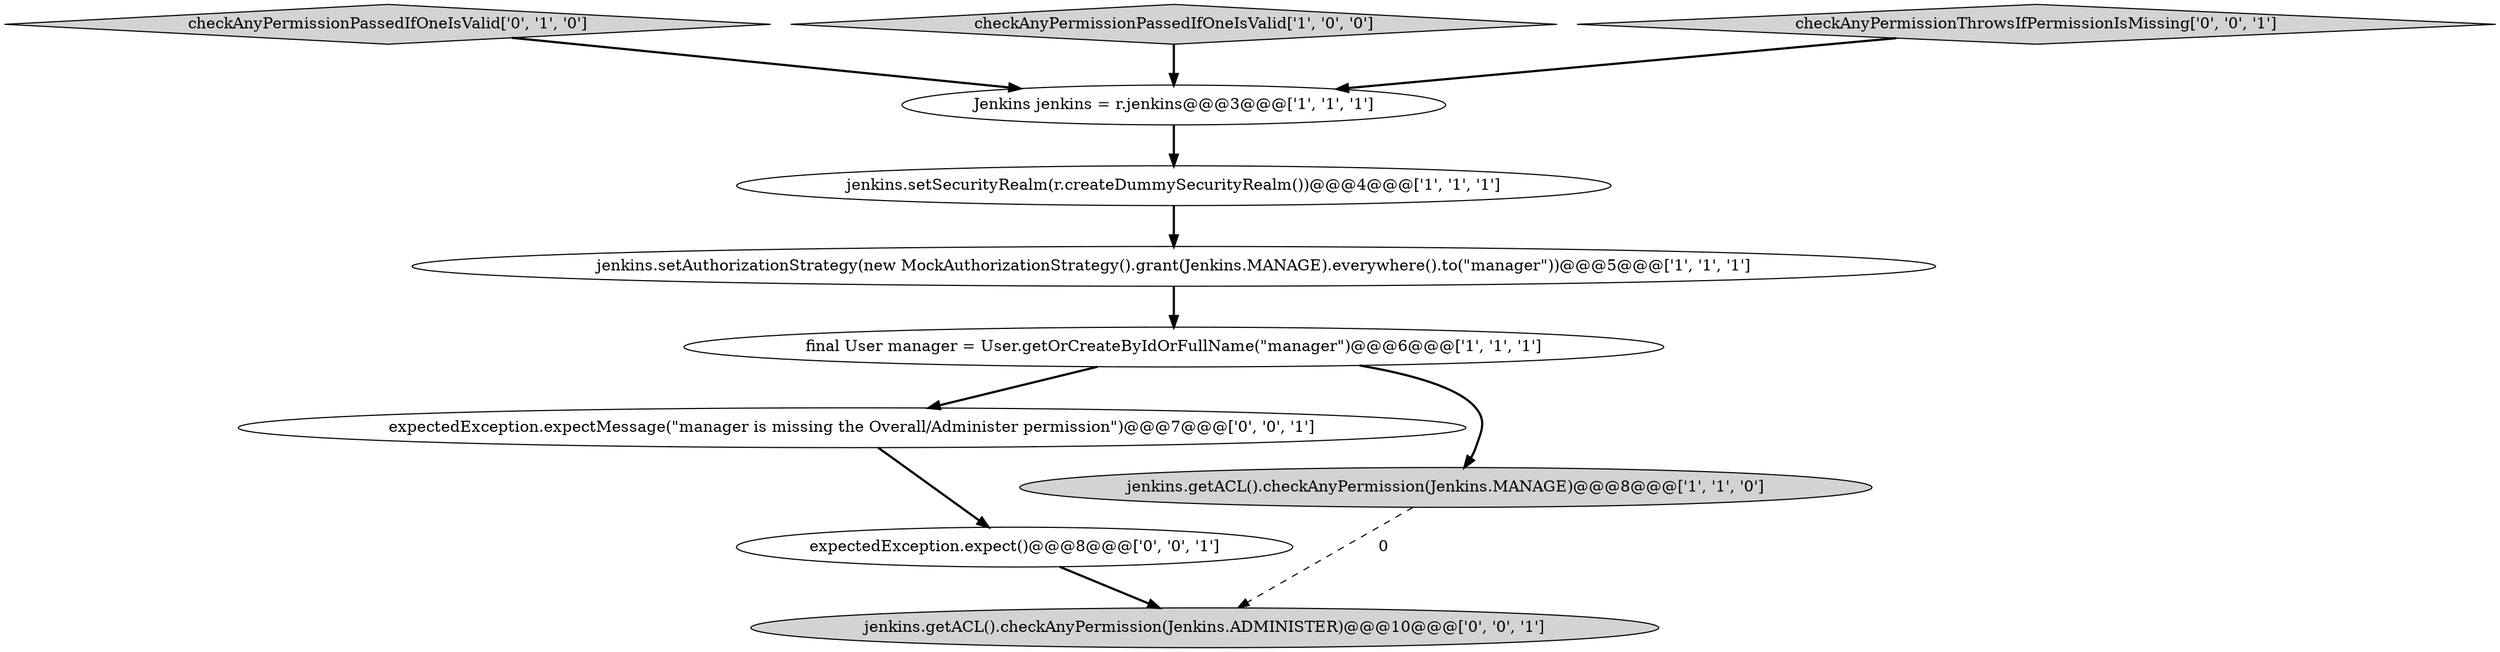 digraph {
10 [style = filled, label = "expectedException.expectMessage(\"manager is missing the Overall/Administer permission\")@@@7@@@['0', '0', '1']", fillcolor = white, shape = ellipse image = "AAA0AAABBB3BBB"];
5 [style = filled, label = "jenkins.getACL().checkAnyPermission(Jenkins.MANAGE)@@@8@@@['1', '1', '0']", fillcolor = lightgray, shape = ellipse image = "AAA0AAABBB1BBB"];
3 [style = filled, label = "final User manager = User.getOrCreateByIdOrFullName(\"manager\")@@@6@@@['1', '1', '1']", fillcolor = white, shape = ellipse image = "AAA0AAABBB1BBB"];
2 [style = filled, label = "jenkins.setAuthorizationStrategy(new MockAuthorizationStrategy().grant(Jenkins.MANAGE).everywhere().to(\"manager\"))@@@5@@@['1', '1', '1']", fillcolor = white, shape = ellipse image = "AAA0AAABBB1BBB"];
6 [style = filled, label = "checkAnyPermissionPassedIfOneIsValid['0', '1', '0']", fillcolor = lightgray, shape = diamond image = "AAA0AAABBB2BBB"];
7 [style = filled, label = "expectedException.expect()@@@8@@@['0', '0', '1']", fillcolor = white, shape = ellipse image = "AAA0AAABBB3BBB"];
1 [style = filled, label = "Jenkins jenkins = r.jenkins@@@3@@@['1', '1', '1']", fillcolor = white, shape = ellipse image = "AAA0AAABBB1BBB"];
0 [style = filled, label = "checkAnyPermissionPassedIfOneIsValid['1', '0', '0']", fillcolor = lightgray, shape = diamond image = "AAA0AAABBB1BBB"];
8 [style = filled, label = "jenkins.getACL().checkAnyPermission(Jenkins.ADMINISTER)@@@10@@@['0', '0', '1']", fillcolor = lightgray, shape = ellipse image = "AAA0AAABBB3BBB"];
4 [style = filled, label = "jenkins.setSecurityRealm(r.createDummySecurityRealm())@@@4@@@['1', '1', '1']", fillcolor = white, shape = ellipse image = "AAA0AAABBB1BBB"];
9 [style = filled, label = "checkAnyPermissionThrowsIfPermissionIsMissing['0', '0', '1']", fillcolor = lightgray, shape = diamond image = "AAA0AAABBB3BBB"];
5->8 [style = dashed, label="0"];
6->1 [style = bold, label=""];
3->10 [style = bold, label=""];
1->4 [style = bold, label=""];
3->5 [style = bold, label=""];
4->2 [style = bold, label=""];
9->1 [style = bold, label=""];
7->8 [style = bold, label=""];
10->7 [style = bold, label=""];
0->1 [style = bold, label=""];
2->3 [style = bold, label=""];
}
